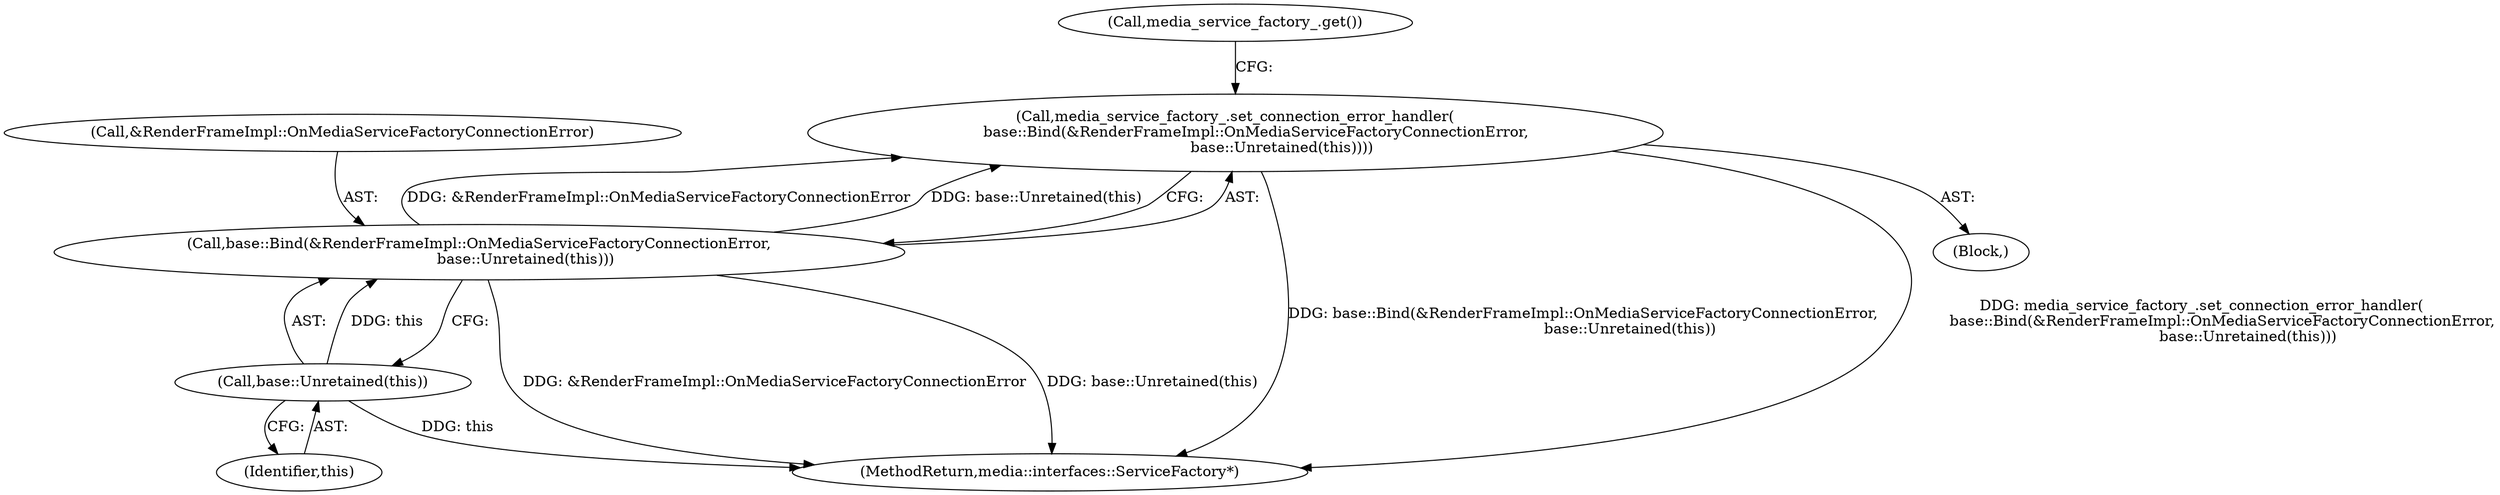 digraph "0_Chrome_d926098e2e2be270c80a5ba25ab8a611b80b8556_0@API" {
"1000116" [label="(Call,media_service_factory_.set_connection_error_handler(\n         base::Bind(&RenderFrameImpl::OnMediaServiceFactoryConnectionError,\n                    base::Unretained(this))))"];
"1000117" [label="(Call,base::Bind(&RenderFrameImpl::OnMediaServiceFactoryConnectionError,\n                    base::Unretained(this)))"];
"1000120" [label="(Call,base::Unretained(this))"];
"1000118" [label="(Call,&RenderFrameImpl::OnMediaServiceFactoryConnectionError)"];
"1000121" [label="(Identifier,this)"];
"1000123" [label="(Call,media_service_factory_.get())"];
"1000105" [label="(Block,)"];
"1000124" [label="(MethodReturn,media::interfaces::ServiceFactory*)"];
"1000116" [label="(Call,media_service_factory_.set_connection_error_handler(\n         base::Bind(&RenderFrameImpl::OnMediaServiceFactoryConnectionError,\n                    base::Unretained(this))))"];
"1000120" [label="(Call,base::Unretained(this))"];
"1000117" [label="(Call,base::Bind(&RenderFrameImpl::OnMediaServiceFactoryConnectionError,\n                    base::Unretained(this)))"];
"1000116" -> "1000105"  [label="AST: "];
"1000116" -> "1000117"  [label="CFG: "];
"1000117" -> "1000116"  [label="AST: "];
"1000123" -> "1000116"  [label="CFG: "];
"1000116" -> "1000124"  [label="DDG: base::Bind(&RenderFrameImpl::OnMediaServiceFactoryConnectionError,\n                    base::Unretained(this))"];
"1000116" -> "1000124"  [label="DDG: media_service_factory_.set_connection_error_handler(\n         base::Bind(&RenderFrameImpl::OnMediaServiceFactoryConnectionError,\n                    base::Unretained(this)))"];
"1000117" -> "1000116"  [label="DDG: &RenderFrameImpl::OnMediaServiceFactoryConnectionError"];
"1000117" -> "1000116"  [label="DDG: base::Unretained(this)"];
"1000117" -> "1000120"  [label="CFG: "];
"1000118" -> "1000117"  [label="AST: "];
"1000120" -> "1000117"  [label="AST: "];
"1000117" -> "1000124"  [label="DDG: &RenderFrameImpl::OnMediaServiceFactoryConnectionError"];
"1000117" -> "1000124"  [label="DDG: base::Unretained(this)"];
"1000120" -> "1000117"  [label="DDG: this"];
"1000120" -> "1000121"  [label="CFG: "];
"1000121" -> "1000120"  [label="AST: "];
"1000120" -> "1000124"  [label="DDG: this"];
}
